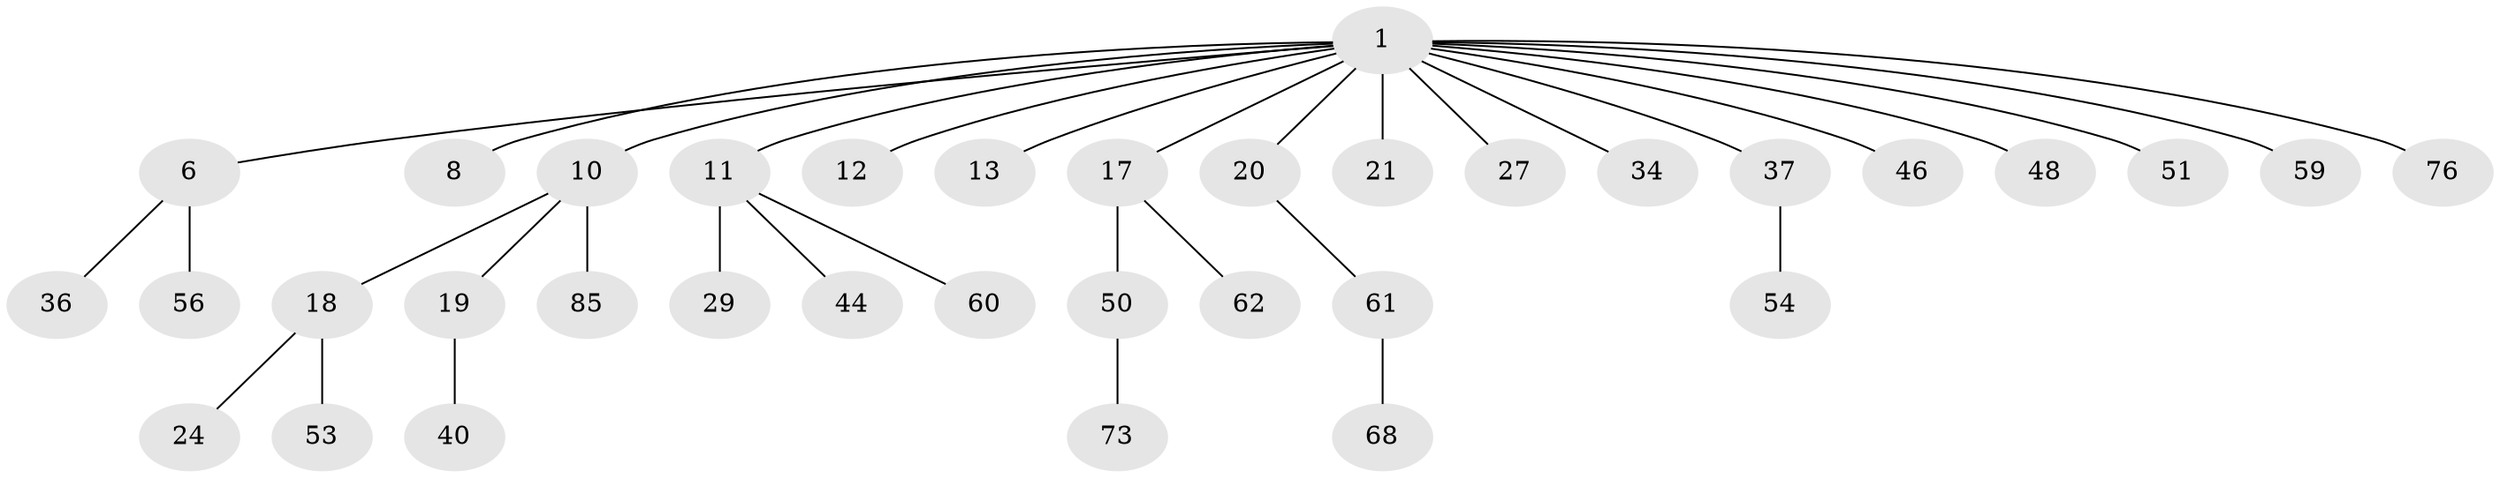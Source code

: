 // original degree distribution, {4: 0.09090909090909091, 5: 0.045454545454545456, 3: 0.03409090909090909, 1: 0.5113636363636364, 6: 0.03409090909090909, 2: 0.2840909090909091}
// Generated by graph-tools (version 1.1) at 2025/19/03/04/25 18:19:20]
// undirected, 35 vertices, 34 edges
graph export_dot {
graph [start="1"]
  node [color=gray90,style=filled];
  1 [super="+2+3+7+4"];
  6 [super="+33"];
  8;
  10 [super="+58+23"];
  11 [super="+16+14+35+47"];
  12 [super="+82"];
  13;
  17 [super="+52+67+42+26"];
  18 [super="+28+57"];
  19 [super="+75+31+25+30"];
  20;
  21;
  24;
  27;
  29 [super="+38+63"];
  34 [super="+71"];
  36 [super="+84"];
  37 [super="+74+41+43"];
  40;
  44;
  46;
  48 [super="+83"];
  50 [super="+64"];
  51;
  53 [super="+55"];
  54;
  56;
  59 [super="+70"];
  60;
  61;
  62;
  68;
  73 [super="+87"];
  76 [super="+88"];
  85;
  1 -- 21;
  1 -- 59;
  1 -- 13;
  1 -- 46;
  1 -- 34;
  1 -- 51;
  1 -- 37;
  1 -- 6;
  1 -- 8;
  1 -- 11;
  1 -- 12;
  1 -- 76;
  1 -- 48;
  1 -- 17;
  1 -- 20;
  1 -- 27;
  1 -- 10;
  6 -- 36;
  6 -- 56;
  10 -- 18;
  10 -- 19;
  10 -- 85;
  11 -- 29;
  11 -- 44;
  11 -- 60;
  17 -- 50;
  17 -- 62;
  18 -- 24;
  18 -- 53;
  19 -- 40;
  20 -- 61;
  37 -- 54;
  50 -- 73;
  61 -- 68;
}
